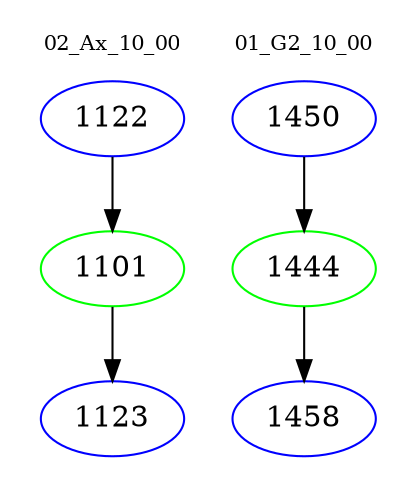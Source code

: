digraph{
subgraph cluster_0 {
color = white
label = "02_Ax_10_00";
fontsize=10;
T0_1122 [label="1122", color="blue"]
T0_1122 -> T0_1101 [color="black"]
T0_1101 [label="1101", color="green"]
T0_1101 -> T0_1123 [color="black"]
T0_1123 [label="1123", color="blue"]
}
subgraph cluster_1 {
color = white
label = "01_G2_10_00";
fontsize=10;
T1_1450 [label="1450", color="blue"]
T1_1450 -> T1_1444 [color="black"]
T1_1444 [label="1444", color="green"]
T1_1444 -> T1_1458 [color="black"]
T1_1458 [label="1458", color="blue"]
}
}
